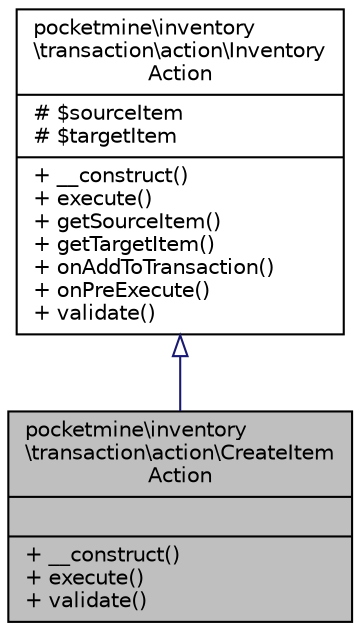 digraph "pocketmine\inventory\transaction\action\CreateItemAction"
{
 // INTERACTIVE_SVG=YES
 // LATEX_PDF_SIZE
  edge [fontname="Helvetica",fontsize="10",labelfontname="Helvetica",labelfontsize="10"];
  node [fontname="Helvetica",fontsize="10",shape=record];
  Node1 [label="{pocketmine\\inventory\l\\transaction\\action\\CreateItem\lAction\n||+ __construct()\l+ execute()\l+ validate()\l}",height=0.2,width=0.4,color="black", fillcolor="grey75", style="filled", fontcolor="black",tooltip=" "];
  Node2 -> Node1 [dir="back",color="midnightblue",fontsize="10",style="solid",arrowtail="onormal",fontname="Helvetica"];
  Node2 [label="{pocketmine\\inventory\l\\transaction\\action\\Inventory\lAction\n|# $sourceItem\l# $targetItem\l|+ __construct()\l+ execute()\l+ getSourceItem()\l+ getTargetItem()\l+ onAddToTransaction()\l+ onPreExecute()\l+ validate()\l}",height=0.2,width=0.4,color="black", fillcolor="white", style="filled",URL="$df/def/classpocketmine_1_1inventory_1_1transaction_1_1action_1_1_inventory_action.html",tooltip=" "];
}
